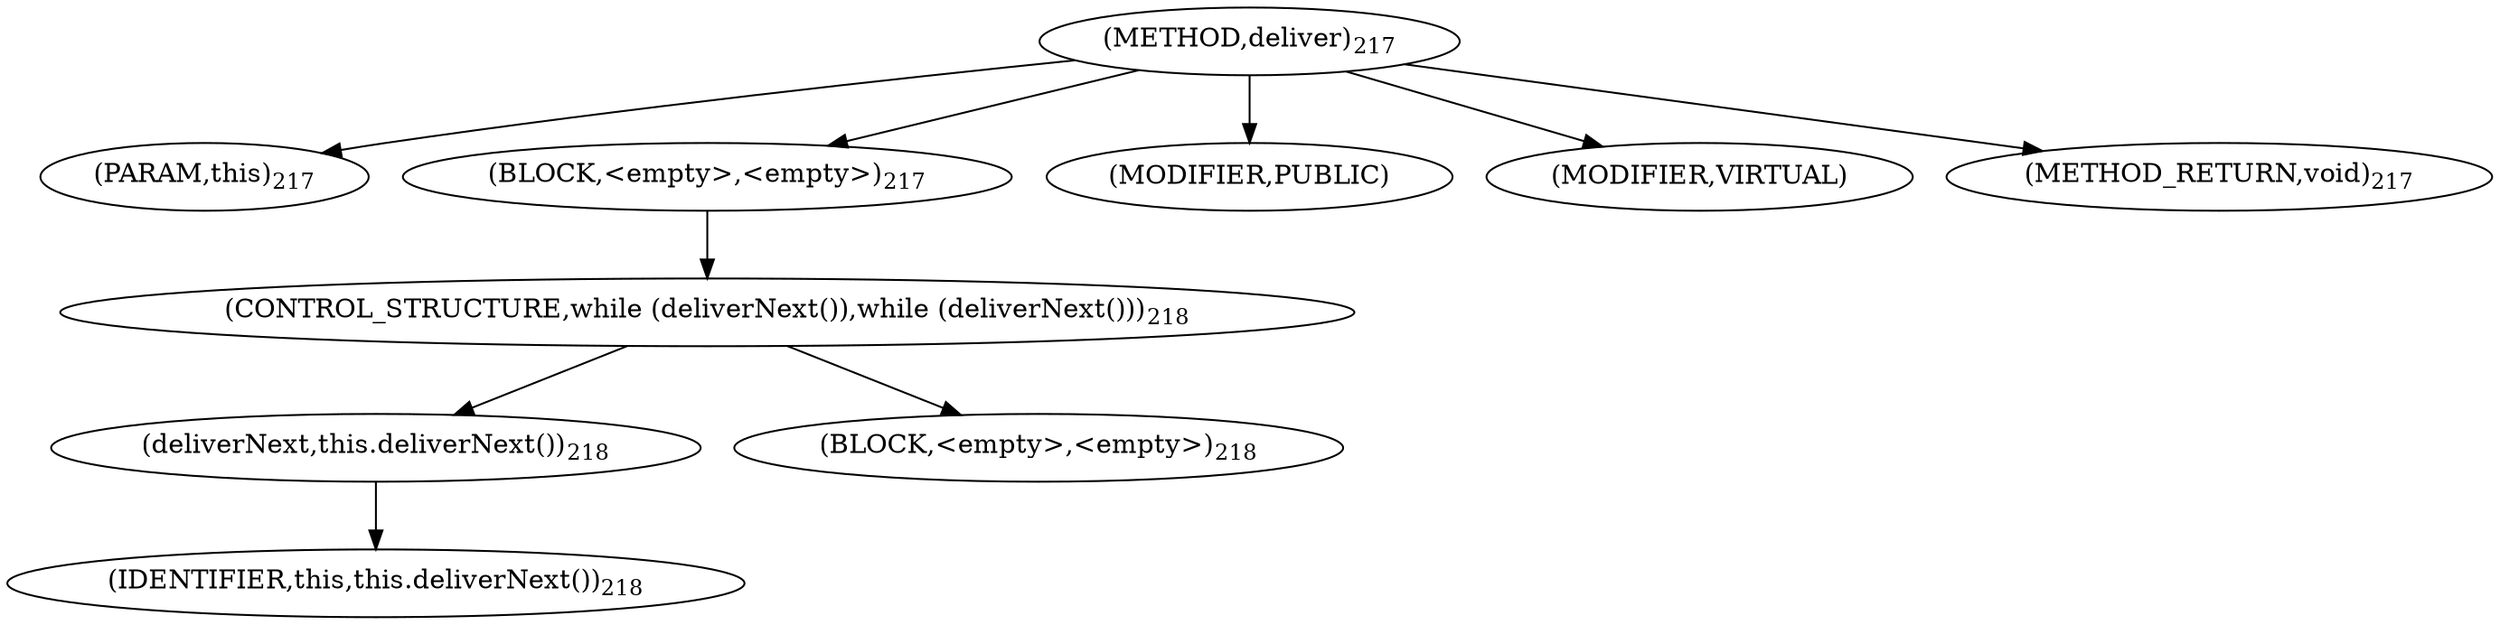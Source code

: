 digraph "deliver" {  
"242" [label = <(METHOD,deliver)<SUB>217</SUB>> ]
"18" [label = <(PARAM,this)<SUB>217</SUB>> ]
"243" [label = <(BLOCK,&lt;empty&gt;,&lt;empty&gt;)<SUB>217</SUB>> ]
"244" [label = <(CONTROL_STRUCTURE,while (deliverNext()),while (deliverNext()))<SUB>218</SUB>> ]
"245" [label = <(deliverNext,this.deliverNext())<SUB>218</SUB>> ]
"17" [label = <(IDENTIFIER,this,this.deliverNext())<SUB>218</SUB>> ]
"246" [label = <(BLOCK,&lt;empty&gt;,&lt;empty&gt;)<SUB>218</SUB>> ]
"247" [label = <(MODIFIER,PUBLIC)> ]
"248" [label = <(MODIFIER,VIRTUAL)> ]
"249" [label = <(METHOD_RETURN,void)<SUB>217</SUB>> ]
  "242" -> "18" 
  "242" -> "243" 
  "242" -> "247" 
  "242" -> "248" 
  "242" -> "249" 
  "243" -> "244" 
  "244" -> "245" 
  "244" -> "246" 
  "245" -> "17" 
}
